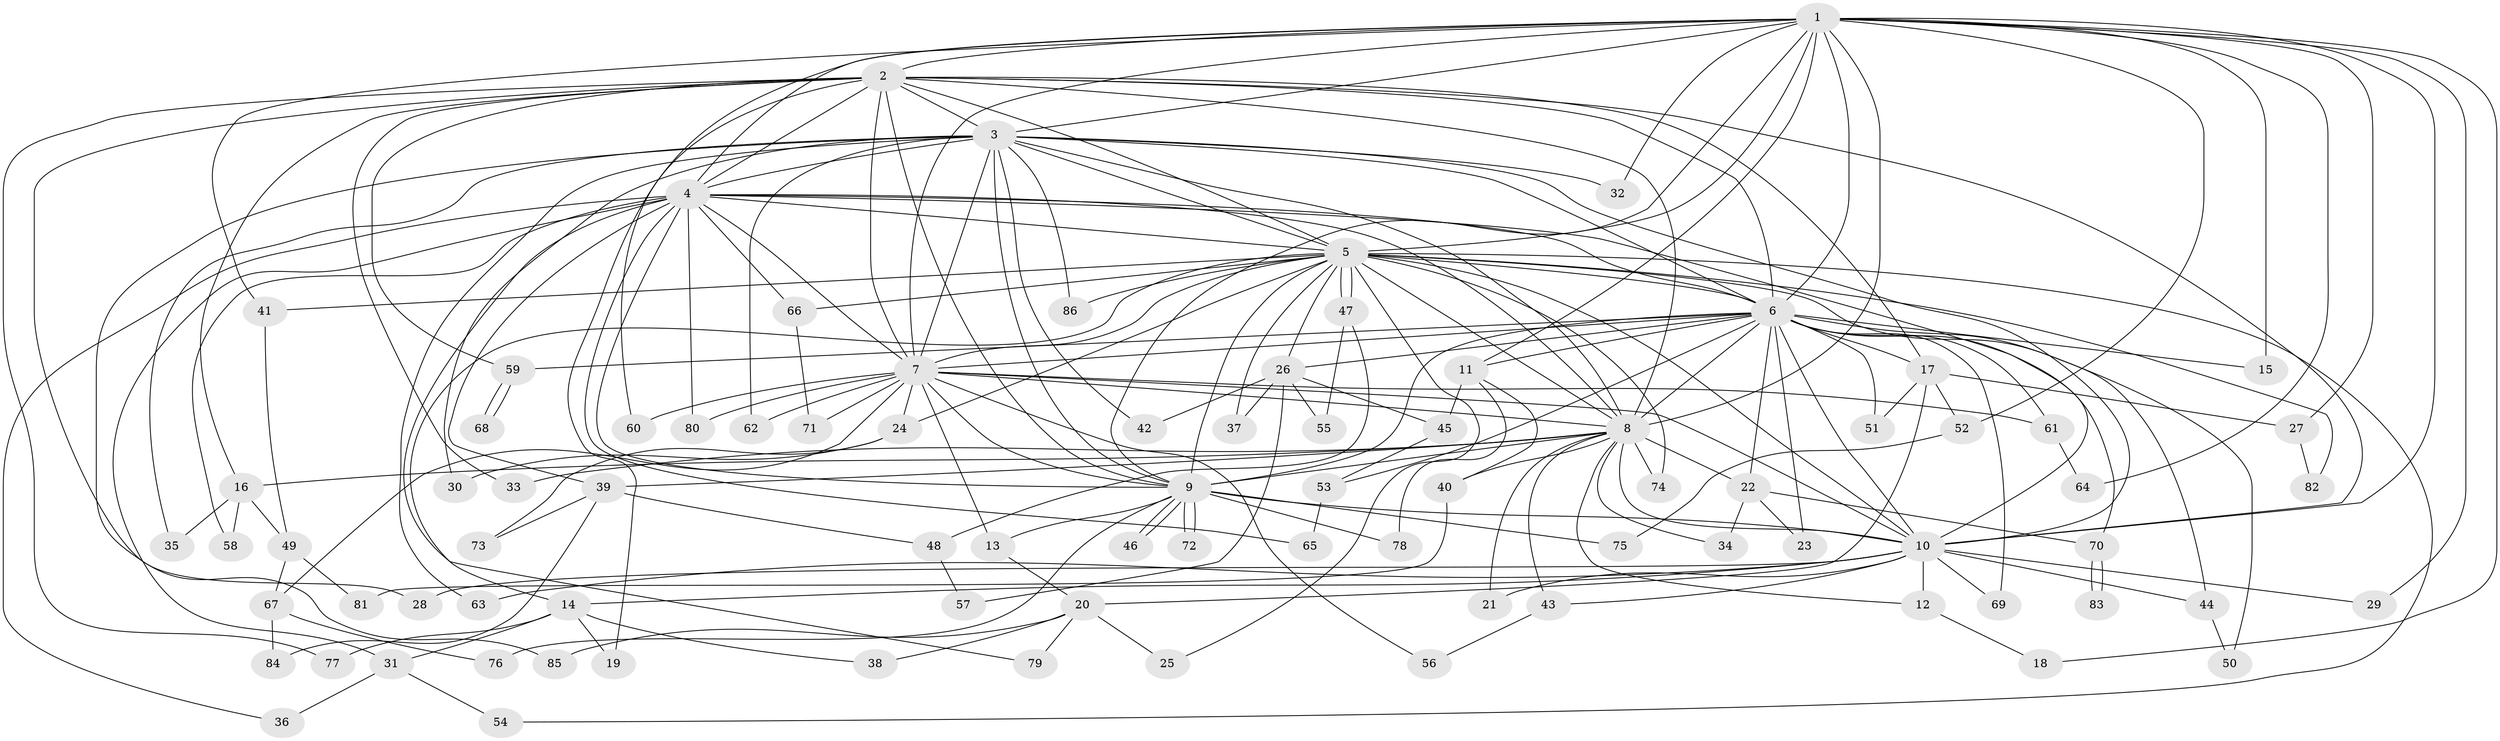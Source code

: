 // Generated by graph-tools (version 1.1) at 2025/44/03/09/25 04:44:11]
// undirected, 86 vertices, 197 edges
graph export_dot {
graph [start="1"]
  node [color=gray90,style=filled];
  1;
  2;
  3;
  4;
  5;
  6;
  7;
  8;
  9;
  10;
  11;
  12;
  13;
  14;
  15;
  16;
  17;
  18;
  19;
  20;
  21;
  22;
  23;
  24;
  25;
  26;
  27;
  28;
  29;
  30;
  31;
  32;
  33;
  34;
  35;
  36;
  37;
  38;
  39;
  40;
  41;
  42;
  43;
  44;
  45;
  46;
  47;
  48;
  49;
  50;
  51;
  52;
  53;
  54;
  55;
  56;
  57;
  58;
  59;
  60;
  61;
  62;
  63;
  64;
  65;
  66;
  67;
  68;
  69;
  70;
  71;
  72;
  73;
  74;
  75;
  76;
  77;
  78;
  79;
  80;
  81;
  82;
  83;
  84;
  85;
  86;
  1 -- 2;
  1 -- 3;
  1 -- 4;
  1 -- 5;
  1 -- 6;
  1 -- 7;
  1 -- 8;
  1 -- 9;
  1 -- 10;
  1 -- 11;
  1 -- 15;
  1 -- 18;
  1 -- 19;
  1 -- 27;
  1 -- 29;
  1 -- 32;
  1 -- 41;
  1 -- 52;
  1 -- 64;
  2 -- 3;
  2 -- 4;
  2 -- 5;
  2 -- 6;
  2 -- 7;
  2 -- 8;
  2 -- 9;
  2 -- 10;
  2 -- 16;
  2 -- 17;
  2 -- 28;
  2 -- 33;
  2 -- 59;
  2 -- 60;
  2 -- 77;
  3 -- 4;
  3 -- 5;
  3 -- 6;
  3 -- 7;
  3 -- 8;
  3 -- 9;
  3 -- 10;
  3 -- 30;
  3 -- 32;
  3 -- 35;
  3 -- 42;
  3 -- 62;
  3 -- 63;
  3 -- 85;
  3 -- 86;
  4 -- 5;
  4 -- 6;
  4 -- 7;
  4 -- 8;
  4 -- 9;
  4 -- 10;
  4 -- 31;
  4 -- 36;
  4 -- 39;
  4 -- 58;
  4 -- 65;
  4 -- 66;
  4 -- 79;
  4 -- 80;
  5 -- 6;
  5 -- 7;
  5 -- 8;
  5 -- 9;
  5 -- 10;
  5 -- 14;
  5 -- 24;
  5 -- 25;
  5 -- 26;
  5 -- 37;
  5 -- 41;
  5 -- 44;
  5 -- 47;
  5 -- 47;
  5 -- 54;
  5 -- 66;
  5 -- 74;
  5 -- 82;
  5 -- 86;
  6 -- 7;
  6 -- 8;
  6 -- 9;
  6 -- 10;
  6 -- 11;
  6 -- 15;
  6 -- 17;
  6 -- 22;
  6 -- 23;
  6 -- 26;
  6 -- 50;
  6 -- 51;
  6 -- 53;
  6 -- 59;
  6 -- 61;
  6 -- 69;
  6 -- 70;
  7 -- 8;
  7 -- 9;
  7 -- 10;
  7 -- 13;
  7 -- 24;
  7 -- 56;
  7 -- 60;
  7 -- 61;
  7 -- 62;
  7 -- 67;
  7 -- 71;
  7 -- 80;
  8 -- 9;
  8 -- 10;
  8 -- 12;
  8 -- 16;
  8 -- 21;
  8 -- 22;
  8 -- 33;
  8 -- 34;
  8 -- 39;
  8 -- 40;
  8 -- 43;
  8 -- 74;
  9 -- 10;
  9 -- 13;
  9 -- 46;
  9 -- 46;
  9 -- 72;
  9 -- 72;
  9 -- 75;
  9 -- 76;
  9 -- 78;
  10 -- 12;
  10 -- 14;
  10 -- 21;
  10 -- 28;
  10 -- 29;
  10 -- 43;
  10 -- 44;
  10 -- 63;
  10 -- 69;
  11 -- 40;
  11 -- 45;
  11 -- 78;
  12 -- 18;
  13 -- 20;
  14 -- 19;
  14 -- 31;
  14 -- 38;
  14 -- 77;
  16 -- 35;
  16 -- 49;
  16 -- 58;
  17 -- 20;
  17 -- 27;
  17 -- 51;
  17 -- 52;
  20 -- 25;
  20 -- 38;
  20 -- 79;
  20 -- 85;
  22 -- 23;
  22 -- 34;
  22 -- 70;
  24 -- 30;
  24 -- 73;
  26 -- 37;
  26 -- 42;
  26 -- 45;
  26 -- 55;
  26 -- 57;
  27 -- 82;
  31 -- 36;
  31 -- 54;
  39 -- 48;
  39 -- 73;
  39 -- 84;
  40 -- 81;
  41 -- 49;
  43 -- 56;
  44 -- 50;
  45 -- 53;
  47 -- 48;
  47 -- 55;
  48 -- 57;
  49 -- 67;
  49 -- 81;
  52 -- 75;
  53 -- 65;
  59 -- 68;
  59 -- 68;
  61 -- 64;
  66 -- 71;
  67 -- 76;
  67 -- 84;
  70 -- 83;
  70 -- 83;
}
